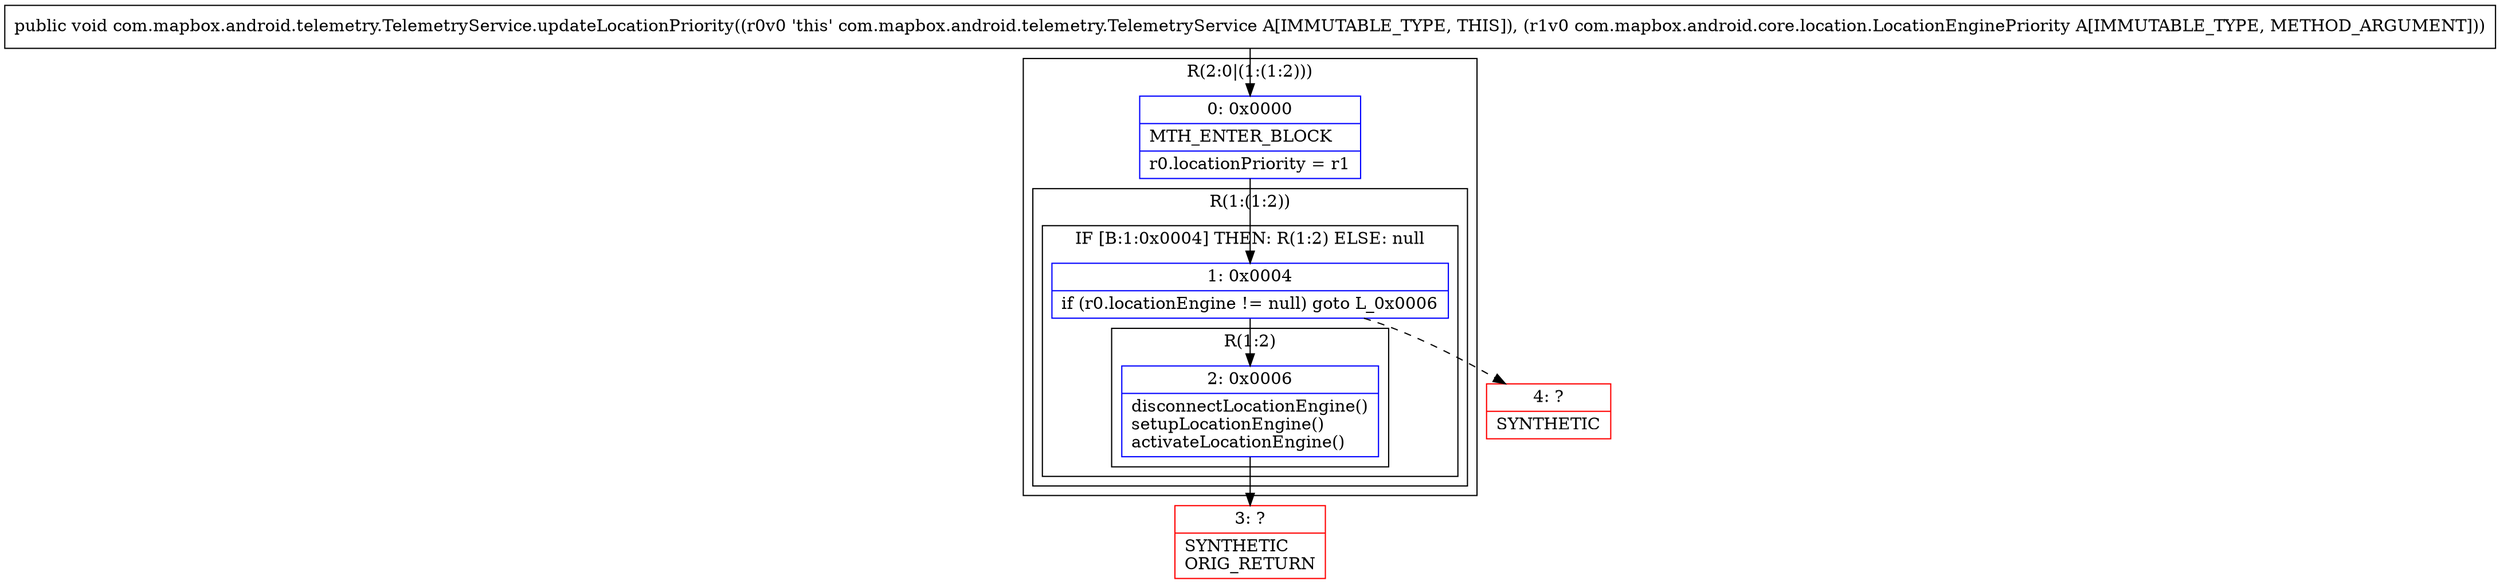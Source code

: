 digraph "CFG forcom.mapbox.android.telemetry.TelemetryService.updateLocationPriority(Lcom\/mapbox\/android\/core\/location\/LocationEnginePriority;)V" {
subgraph cluster_Region_1131894408 {
label = "R(2:0|(1:(1:2)))";
node [shape=record,color=blue];
Node_0 [shape=record,label="{0\:\ 0x0000|MTH_ENTER_BLOCK\l|r0.locationPriority = r1\l}"];
subgraph cluster_Region_2342786 {
label = "R(1:(1:2))";
node [shape=record,color=blue];
subgraph cluster_IfRegion_1351284090 {
label = "IF [B:1:0x0004] THEN: R(1:2) ELSE: null";
node [shape=record,color=blue];
Node_1 [shape=record,label="{1\:\ 0x0004|if (r0.locationEngine != null) goto L_0x0006\l}"];
subgraph cluster_Region_2115113299 {
label = "R(1:2)";
node [shape=record,color=blue];
Node_2 [shape=record,label="{2\:\ 0x0006|disconnectLocationEngine()\lsetupLocationEngine()\lactivateLocationEngine()\l}"];
}
}
}
}
Node_3 [shape=record,color=red,label="{3\:\ ?|SYNTHETIC\lORIG_RETURN\l}"];
Node_4 [shape=record,color=red,label="{4\:\ ?|SYNTHETIC\l}"];
MethodNode[shape=record,label="{public void com.mapbox.android.telemetry.TelemetryService.updateLocationPriority((r0v0 'this' com.mapbox.android.telemetry.TelemetryService A[IMMUTABLE_TYPE, THIS]), (r1v0 com.mapbox.android.core.location.LocationEnginePriority A[IMMUTABLE_TYPE, METHOD_ARGUMENT])) }"];
MethodNode -> Node_0;
Node_0 -> Node_1;
Node_1 -> Node_2;
Node_1 -> Node_4[style=dashed];
Node_2 -> Node_3;
}

